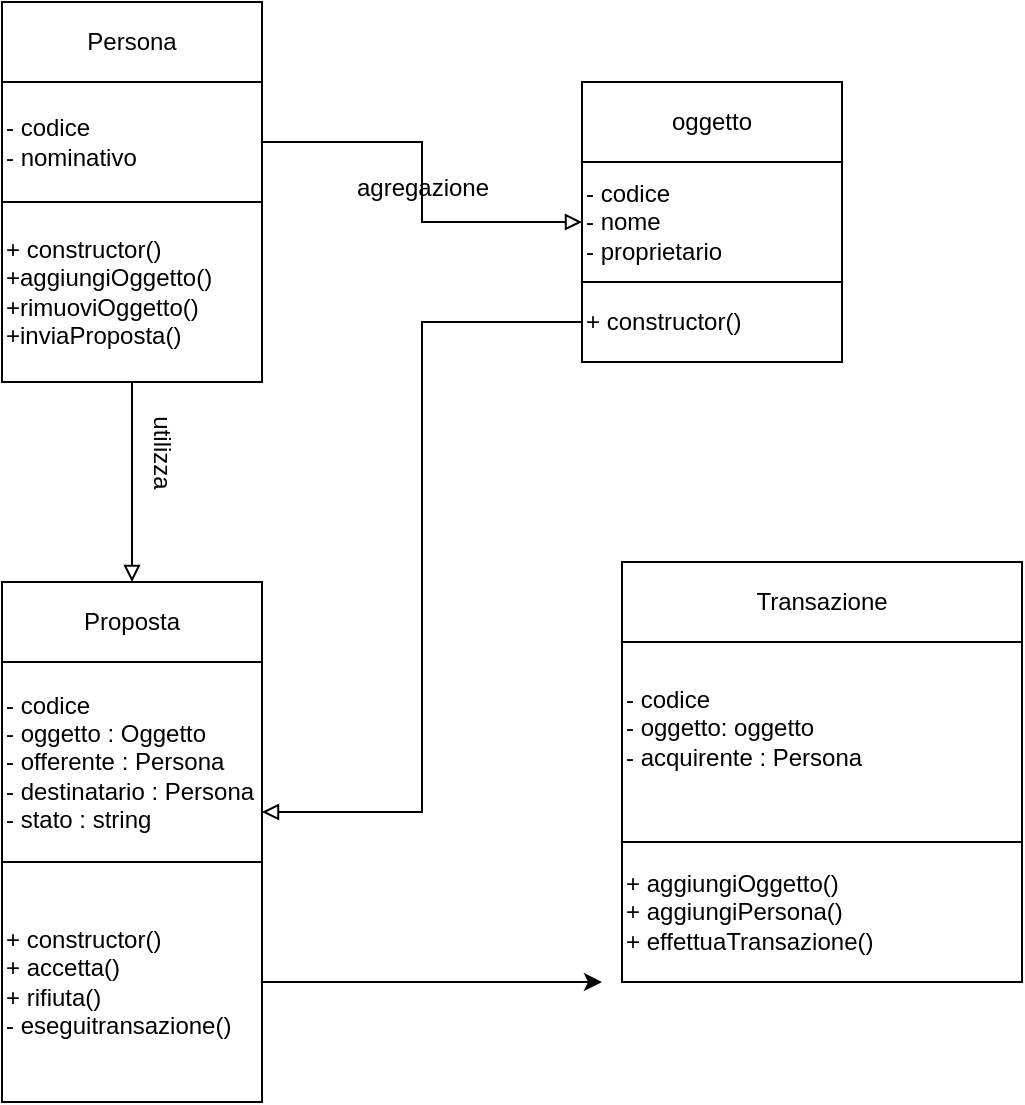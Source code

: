 <mxfile version="24.1.0" type="device">
  <diagram name="Pagina-1" id="Y2nA0dpXS18pTZEXEpvf">
    <mxGraphModel dx="642" dy="512" grid="1" gridSize="10" guides="1" tooltips="1" connect="1" arrows="1" fold="1" page="1" pageScale="1" pageWidth="827" pageHeight="1169" math="0" shadow="0">
      <root>
        <mxCell id="0" />
        <mxCell id="1" parent="0" />
        <mxCell id="UeNRzJzsnWDrbZtmSdRK-1" value="Persona" style="rounded=0;whiteSpace=wrap;html=1;" vertex="1" parent="1">
          <mxGeometry x="140" y="10" width="130" height="40" as="geometry" />
        </mxCell>
        <mxCell id="UeNRzJzsnWDrbZtmSdRK-2" style="edgeStyle=orthogonalEdgeStyle;rounded=0;orthogonalLoop=1;jettySize=auto;html=1;exitX=0.5;exitY=1;exitDx=0;exitDy=0;" edge="1" parent="1" source="UeNRzJzsnWDrbZtmSdRK-1" target="UeNRzJzsnWDrbZtmSdRK-1">
          <mxGeometry relative="1" as="geometry" />
        </mxCell>
        <mxCell id="UeNRzJzsnWDrbZtmSdRK-19" style="edgeStyle=orthogonalEdgeStyle;rounded=0;orthogonalLoop=1;jettySize=auto;html=1;exitX=1;exitY=0.5;exitDx=0;exitDy=0;entryX=0;entryY=0.5;entryDx=0;entryDy=0;endArrow=block;endFill=0;" edge="1" parent="1" source="UeNRzJzsnWDrbZtmSdRK-4" target="UeNRzJzsnWDrbZtmSdRK-8">
          <mxGeometry relative="1" as="geometry" />
        </mxCell>
        <mxCell id="UeNRzJzsnWDrbZtmSdRK-4" value="- codice&lt;div&gt;- nominativo&lt;/div&gt;" style="rounded=0;whiteSpace=wrap;html=1;align=left;" vertex="1" parent="1">
          <mxGeometry x="140" y="50" width="130" height="60" as="geometry" />
        </mxCell>
        <mxCell id="UeNRzJzsnWDrbZtmSdRK-20" style="edgeStyle=orthogonalEdgeStyle;rounded=0;orthogonalLoop=1;jettySize=auto;html=1;endArrow=block;endFill=0;" edge="1" parent="1" source="UeNRzJzsnWDrbZtmSdRK-5" target="UeNRzJzsnWDrbZtmSdRK-10">
          <mxGeometry relative="1" as="geometry" />
        </mxCell>
        <mxCell id="UeNRzJzsnWDrbZtmSdRK-5" value="+ constructor()&lt;div&gt;+aggiungiOggetto()&lt;/div&gt;&lt;div&gt;+rimuoviOggetto()&lt;/div&gt;&lt;div&gt;+inviaProposta()&lt;/div&gt;" style="rounded=0;whiteSpace=wrap;html=1;align=left;" vertex="1" parent="1">
          <mxGeometry x="140" y="110" width="130" height="90" as="geometry" />
        </mxCell>
        <mxCell id="UeNRzJzsnWDrbZtmSdRK-6" value="oggetto" style="rounded=0;whiteSpace=wrap;html=1;" vertex="1" parent="1">
          <mxGeometry x="430" y="50" width="130" height="40" as="geometry" />
        </mxCell>
        <mxCell id="UeNRzJzsnWDrbZtmSdRK-7" style="edgeStyle=orthogonalEdgeStyle;rounded=0;orthogonalLoop=1;jettySize=auto;html=1;exitX=0.5;exitY=1;exitDx=0;exitDy=0;" edge="1" source="UeNRzJzsnWDrbZtmSdRK-6" target="UeNRzJzsnWDrbZtmSdRK-6" parent="1">
          <mxGeometry relative="1" as="geometry" />
        </mxCell>
        <mxCell id="UeNRzJzsnWDrbZtmSdRK-8" value="- codice&lt;div&gt;- nome&lt;/div&gt;&lt;div&gt;- proprietario&lt;/div&gt;" style="rounded=0;whiteSpace=wrap;html=1;align=left;" vertex="1" parent="1">
          <mxGeometry x="430" y="90" width="130" height="60" as="geometry" />
        </mxCell>
        <mxCell id="UeNRzJzsnWDrbZtmSdRK-24" style="edgeStyle=orthogonalEdgeStyle;rounded=0;orthogonalLoop=1;jettySize=auto;html=1;entryX=1;entryY=0.75;entryDx=0;entryDy=0;endArrow=block;endFill=0;" edge="1" parent="1" source="UeNRzJzsnWDrbZtmSdRK-9" target="UeNRzJzsnWDrbZtmSdRK-12">
          <mxGeometry relative="1" as="geometry" />
        </mxCell>
        <mxCell id="UeNRzJzsnWDrbZtmSdRK-9" value="+ constructor()" style="rounded=0;whiteSpace=wrap;html=1;align=left;" vertex="1" parent="1">
          <mxGeometry x="430" y="150" width="130" height="40" as="geometry" />
        </mxCell>
        <mxCell id="UeNRzJzsnWDrbZtmSdRK-10" value="Proposta" style="rounded=0;whiteSpace=wrap;html=1;" vertex="1" parent="1">
          <mxGeometry x="140" y="300" width="130" height="40" as="geometry" />
        </mxCell>
        <mxCell id="UeNRzJzsnWDrbZtmSdRK-12" value="- codice&lt;div&gt;- oggetto : Oggetto&lt;/div&gt;&lt;div&gt;- offerente : Persona&lt;/div&gt;&lt;div&gt;- destinatario : Persona&lt;/div&gt;&lt;div&gt;- stato : string&lt;/div&gt;" style="rounded=0;whiteSpace=wrap;html=1;align=left;" vertex="1" parent="1">
          <mxGeometry x="140" y="340" width="130" height="100" as="geometry" />
        </mxCell>
        <mxCell id="UeNRzJzsnWDrbZtmSdRK-26" style="edgeStyle=orthogonalEdgeStyle;rounded=0;orthogonalLoop=1;jettySize=auto;html=1;" edge="1" parent="1" source="UeNRzJzsnWDrbZtmSdRK-13">
          <mxGeometry relative="1" as="geometry">
            <mxPoint x="440" y="500.0" as="targetPoint" />
          </mxGeometry>
        </mxCell>
        <mxCell id="UeNRzJzsnWDrbZtmSdRK-13" value="+ constructor()&lt;div&gt;+ accetta()&lt;/div&gt;&lt;div&gt;+ rifiuta()&lt;/div&gt;&lt;div&gt;- eseguitransazione()&lt;/div&gt;" style="rounded=0;whiteSpace=wrap;html=1;align=left;" vertex="1" parent="1">
          <mxGeometry x="140" y="440" width="130" height="120" as="geometry" />
        </mxCell>
        <mxCell id="UeNRzJzsnWDrbZtmSdRK-14" value="Transazione" style="rounded=0;whiteSpace=wrap;html=1;" vertex="1" parent="1">
          <mxGeometry x="450" y="290" width="200" height="40" as="geometry" />
        </mxCell>
        <mxCell id="UeNRzJzsnWDrbZtmSdRK-15" style="edgeStyle=orthogonalEdgeStyle;rounded=0;orthogonalLoop=1;jettySize=auto;html=1;exitX=0.5;exitY=1;exitDx=0;exitDy=0;" edge="1" source="UeNRzJzsnWDrbZtmSdRK-14" target="UeNRzJzsnWDrbZtmSdRK-14" parent="1">
          <mxGeometry relative="1" as="geometry" />
        </mxCell>
        <mxCell id="UeNRzJzsnWDrbZtmSdRK-16" value="&lt;div&gt;- codice&lt;br&gt;&lt;/div&gt;&lt;div&gt;- oggetto: oggetto&lt;/div&gt;&lt;div&gt;- acquirente : Persona&lt;/div&gt;&lt;div&gt;&lt;br&gt;&lt;/div&gt;" style="rounded=0;whiteSpace=wrap;html=1;align=left;" vertex="1" parent="1">
          <mxGeometry x="450" y="330" width="200" height="100" as="geometry" />
        </mxCell>
        <mxCell id="UeNRzJzsnWDrbZtmSdRK-17" value="+ aggiungiOggetto()&lt;div&gt;+ aggiungiPersona()&lt;/div&gt;&lt;div&gt;+ effettuaTransazione()&lt;/div&gt;" style="rounded=0;whiteSpace=wrap;html=1;align=left;" vertex="1" parent="1">
          <mxGeometry x="450" y="430" width="200" height="70" as="geometry" />
        </mxCell>
        <mxCell id="UeNRzJzsnWDrbZtmSdRK-22" value="agregazione" style="text;html=1;align=center;verticalAlign=middle;resizable=0;points=[];autosize=1;strokeColor=none;fillColor=none;" vertex="1" parent="1">
          <mxGeometry x="305" y="88" width="90" height="30" as="geometry" />
        </mxCell>
        <mxCell id="UeNRzJzsnWDrbZtmSdRK-23" value="utilizza" style="text;html=1;align=center;verticalAlign=middle;resizable=0;points=[];autosize=1;strokeColor=none;fillColor=none;rotation=90;" vertex="1" parent="1">
          <mxGeometry x="190" y="220" width="60" height="30" as="geometry" />
        </mxCell>
      </root>
    </mxGraphModel>
  </diagram>
</mxfile>
